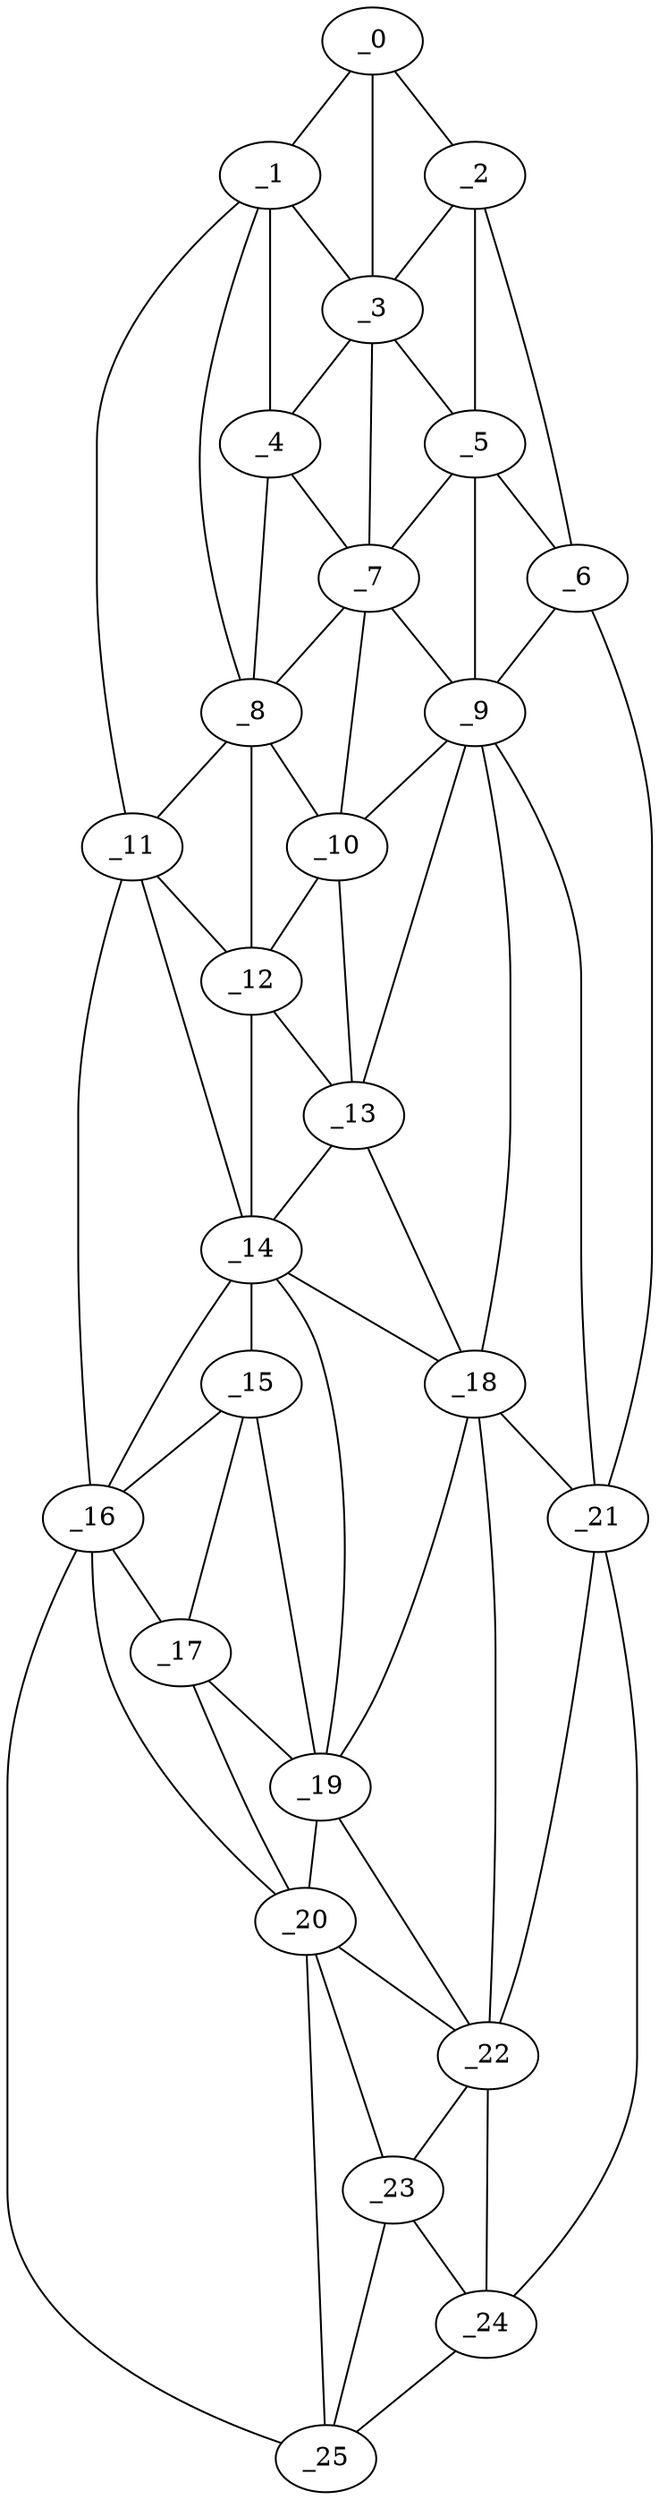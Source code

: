 graph "obj91__175.gxl" {
	_0	 [x=7,
		y=62];
	_1	 [x=9,
		y=54];
	_0 -- _1	 [valence=1];
	_2	 [x=18,
		y=80];
	_0 -- _2	 [valence=1];
	_3	 [x=25,
		y=71];
	_0 -- _3	 [valence=2];
	_1 -- _3	 [valence=1];
	_4	 [x=29,
		y=52];
	_1 -- _4	 [valence=2];
	_8	 [x=44,
		y=47];
	_1 -- _8	 [valence=1];
	_11	 [x=64,
		y=42];
	_1 -- _11	 [valence=1];
	_2 -- _3	 [valence=1];
	_5	 [x=29,
		y=78];
	_2 -- _5	 [valence=2];
	_6	 [x=30,
		y=86];
	_2 -- _6	 [valence=1];
	_3 -- _4	 [valence=2];
	_3 -- _5	 [valence=2];
	_7	 [x=38,
		y=70];
	_3 -- _7	 [valence=2];
	_4 -- _7	 [valence=2];
	_4 -- _8	 [valence=2];
	_5 -- _6	 [valence=1];
	_5 -- _7	 [valence=1];
	_9	 [x=47,
		y=83];
	_5 -- _9	 [valence=1];
	_6 -- _9	 [valence=2];
	_21	 [x=103,
		y=85];
	_6 -- _21	 [valence=1];
	_7 -- _8	 [valence=2];
	_7 -- _9	 [valence=1];
	_10	 [x=56,
		y=69];
	_7 -- _10	 [valence=2];
	_8 -- _10	 [valence=2];
	_8 -- _11	 [valence=1];
	_12	 [x=66,
		y=62];
	_8 -- _12	 [valence=2];
	_9 -- _10	 [valence=2];
	_13	 [x=71,
		y=71];
	_9 -- _13	 [valence=1];
	_18	 [x=90,
		y=81];
	_9 -- _18	 [valence=2];
	_9 -- _21	 [valence=2];
	_10 -- _12	 [valence=2];
	_10 -- _13	 [valence=1];
	_11 -- _12	 [valence=2];
	_14	 [x=78,
		y=62];
	_11 -- _14	 [valence=1];
	_16	 [x=86,
		y=50];
	_11 -- _16	 [valence=1];
	_12 -- _13	 [valence=1];
	_12 -- _14	 [valence=2];
	_13 -- _14	 [valence=2];
	_13 -- _18	 [valence=2];
	_15	 [x=82,
		y=60];
	_14 -- _15	 [valence=2];
	_14 -- _16	 [valence=2];
	_14 -- _18	 [valence=1];
	_19	 [x=94,
		y=71];
	_14 -- _19	 [valence=1];
	_15 -- _16	 [valence=2];
	_17	 [x=87,
		y=58];
	_15 -- _17	 [valence=2];
	_15 -- _19	 [valence=2];
	_16 -- _17	 [valence=2];
	_20	 [x=103,
		y=68];
	_16 -- _20	 [valence=1];
	_25	 [x=124,
		y=66];
	_16 -- _25	 [valence=1];
	_17 -- _19	 [valence=1];
	_17 -- _20	 [valence=1];
	_18 -- _19	 [valence=2];
	_18 -- _21	 [valence=1];
	_22	 [x=105,
		y=77];
	_18 -- _22	 [valence=2];
	_19 -- _20	 [valence=2];
	_19 -- _22	 [valence=2];
	_20 -- _22	 [valence=2];
	_23	 [x=116,
		y=72];
	_20 -- _23	 [valence=2];
	_20 -- _25	 [valence=2];
	_21 -- _22	 [valence=2];
	_24	 [x=119,
		y=78];
	_21 -- _24	 [valence=1];
	_22 -- _23	 [valence=2];
	_22 -- _24	 [valence=2];
	_23 -- _24	 [valence=1];
	_23 -- _25	 [valence=1];
	_24 -- _25	 [valence=1];
}
